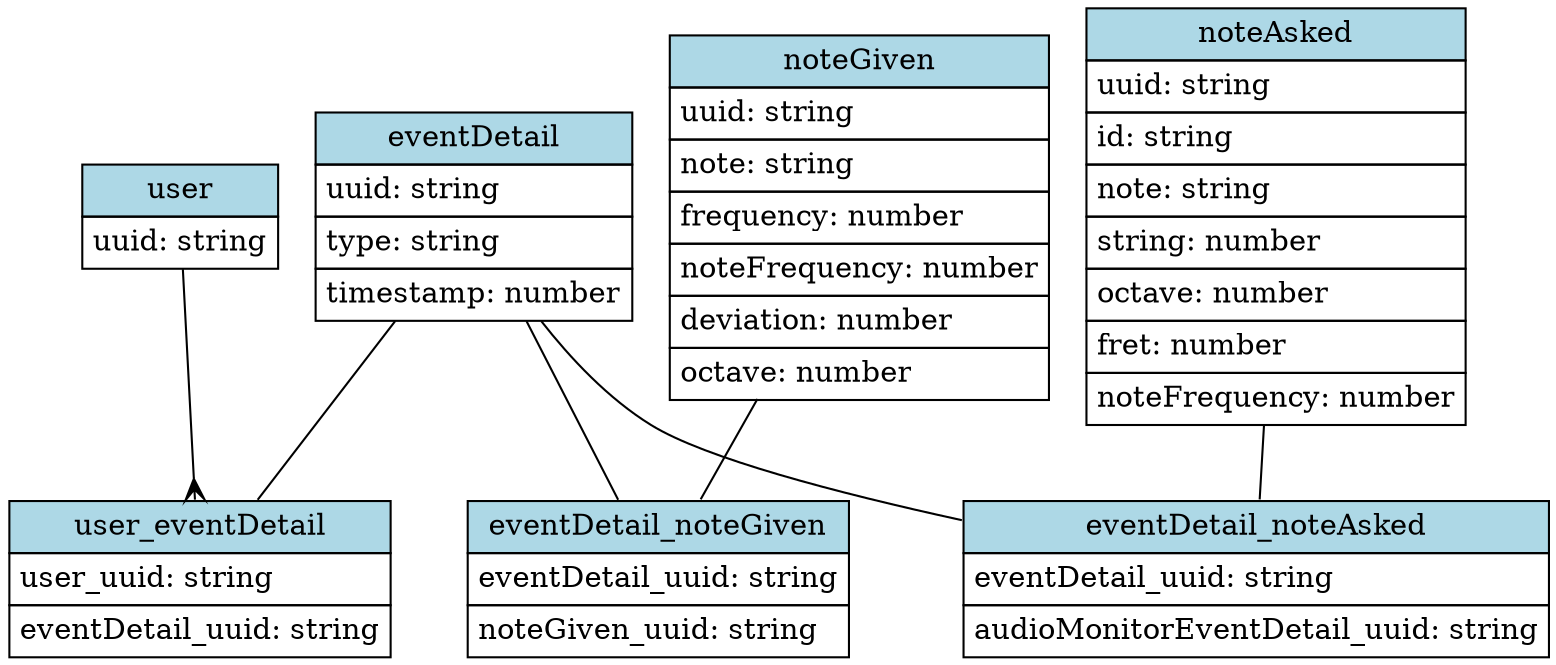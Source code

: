 // watch
// fswatch -o . | xargs -n1 -I{} dot -Tpdf er.dot > er.pdf
//
// You'll need Graphviz installed
digraph G {
	//
	// Defaults
	//
	splines=true
	overlap=false
	// Box for entities
	node [shape=none, margin=0]

	// One-to-many relation (from one, to many)
	edge [arrowhead=crow, arrowtail=none, dir=both]

	//
	// Entities
	//

	// 1
	user [label=<
	      <table border="0" cellborder="1" cellspacing="0" cellpadding="4">
	      <tr><td bgcolor="lightblue">user</td></tr>
	      <tr><td align="left">uuid: string</td></tr>
	      </table>
	      >]


	eventDetail [label=<
	      <table border="0" cellborder="1" cellspacing="0" cellpadding="4">
	      <tr><td bgcolor="lightblue">eventDetail</td></tr>
	      <tr><td align="left">uuid: string</td></tr>
	      <tr><td align="left">type: string</td></tr>
	      <tr><td align="left">timestamp: number</td></tr>
	      </table>
	      >]

	user_eventDetail [label=<
			 <table border="0" cellborder="1" cellspacing="0" cellpadding="4">
			 <tr><td bgcolor="lightblue">user_eventDetail</td></tr>
			 <tr><td align="left">user_uuid: string</td></tr>
			 <tr><td align="left">eventDetail_uuid: string</td></tr>
			 </table>
			 >]

	noteAsked [label=<
	      <table border="0" cellborder="1" cellspacing="0" cellpadding="4">
	      <tr><td bgcolor="lightblue">noteAsked</td></tr>
	      <tr><td align="left">uuid: string</td></tr>
	      <tr><td align="left">id: string</td></tr>
	      <tr><td align="left">note: string</td></tr>
	      <tr><td align="left">string: number</td></tr>
	      <tr><td align="left">octave: number</td></tr>
	      <tr><td align="left">fret: number</td></tr>
	      <tr><td align="left">noteFrequency: number</td></tr>
	      </table>
	      >]

	noteGiven [label=<
	      <table border="0" cellborder="1" cellspacing="0" cellpadding="4">
	      <tr><td bgcolor="lightblue">noteGiven</td></tr>
	      <tr><td align="left">uuid: string</td></tr>
	      <tr><td align="left">note: string</td></tr>
	      <tr><td align="left">frequency: number</td></tr>
	      <tr><td align="left">noteFrequency: number</td></tr>
	      <tr><td align="left">deviation: number</td></tr>
	      <tr><td align="left">octave: number</td></tr>
	      </table>
	      >]

	eventDetail_noteGiven [label=<
	      <table border="0" cellborder="1" cellspacing="0" cellpadding="4">
	      <tr><td bgcolor="lightblue">eventDetail_noteGiven</td></tr>
	      <tr><td align="left">eventDetail_uuid: string</td></tr>
	      <tr><td align="left">noteGiven_uuid: string</td></tr>
	      </table>
	      >]

	eventDetail_noteAsked [label=<
	      <table border="0" cellborder="1" cellspacing="0" cellpadding="4">
	      <tr><td bgcolor="lightblue">eventDetail_noteAsked</td></tr>
	      <tr><td align="left">eventDetail_uuid: string</td></tr>
	      <tr><td align="left">audioMonitorEventDetail_uuid: string</td></tr>
	      </table>
	      >]

	user->user_eventDetail [arrowhead=crow];
	eventDetail->user_eventDetail [arrowhead=none];
	eventDetail->eventDetail_noteGiven [arrowhead=none];
	noteGiven->eventDetail_noteGiven [arrowhead=none];
	eventDetail->eventDetail_noteAsked [arrowhead=none];
	noteAsked->eventDetail_noteAsked [arrowhead=none];
}
